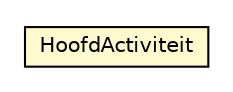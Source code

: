 #!/usr/local/bin/dot
#
# Class diagram 
# Generated by UMLGraph version R5_6-24-gf6e263 (http://www.umlgraph.org/)
#

digraph G {
	edge [fontname="Helvetica",fontsize=10,labelfontname="Helvetica",labelfontsize=10];
	node [fontname="Helvetica",fontsize=10,shape=plaintext];
	nodesep=0.25;
	ranksep=0.5;
	// nl.egem.stuf.sector.bg._0204.NNPFund.HoofdActiviteit
	c117256 [label=<<table title="nl.egem.stuf.sector.bg._0204.NNPFund.HoofdActiviteit" border="0" cellborder="1" cellspacing="0" cellpadding="2" port="p" bgcolor="lemonChiffon" href="./NNPFund.HoofdActiviteit.html">
		<tr><td><table border="0" cellspacing="0" cellpadding="1">
<tr><td align="center" balign="center"> HoofdActiviteit </td></tr>
		</table></td></tr>
		</table>>, URL="./NNPFund.HoofdActiviteit.html", fontname="Helvetica", fontcolor="black", fontsize=10.0];
}

